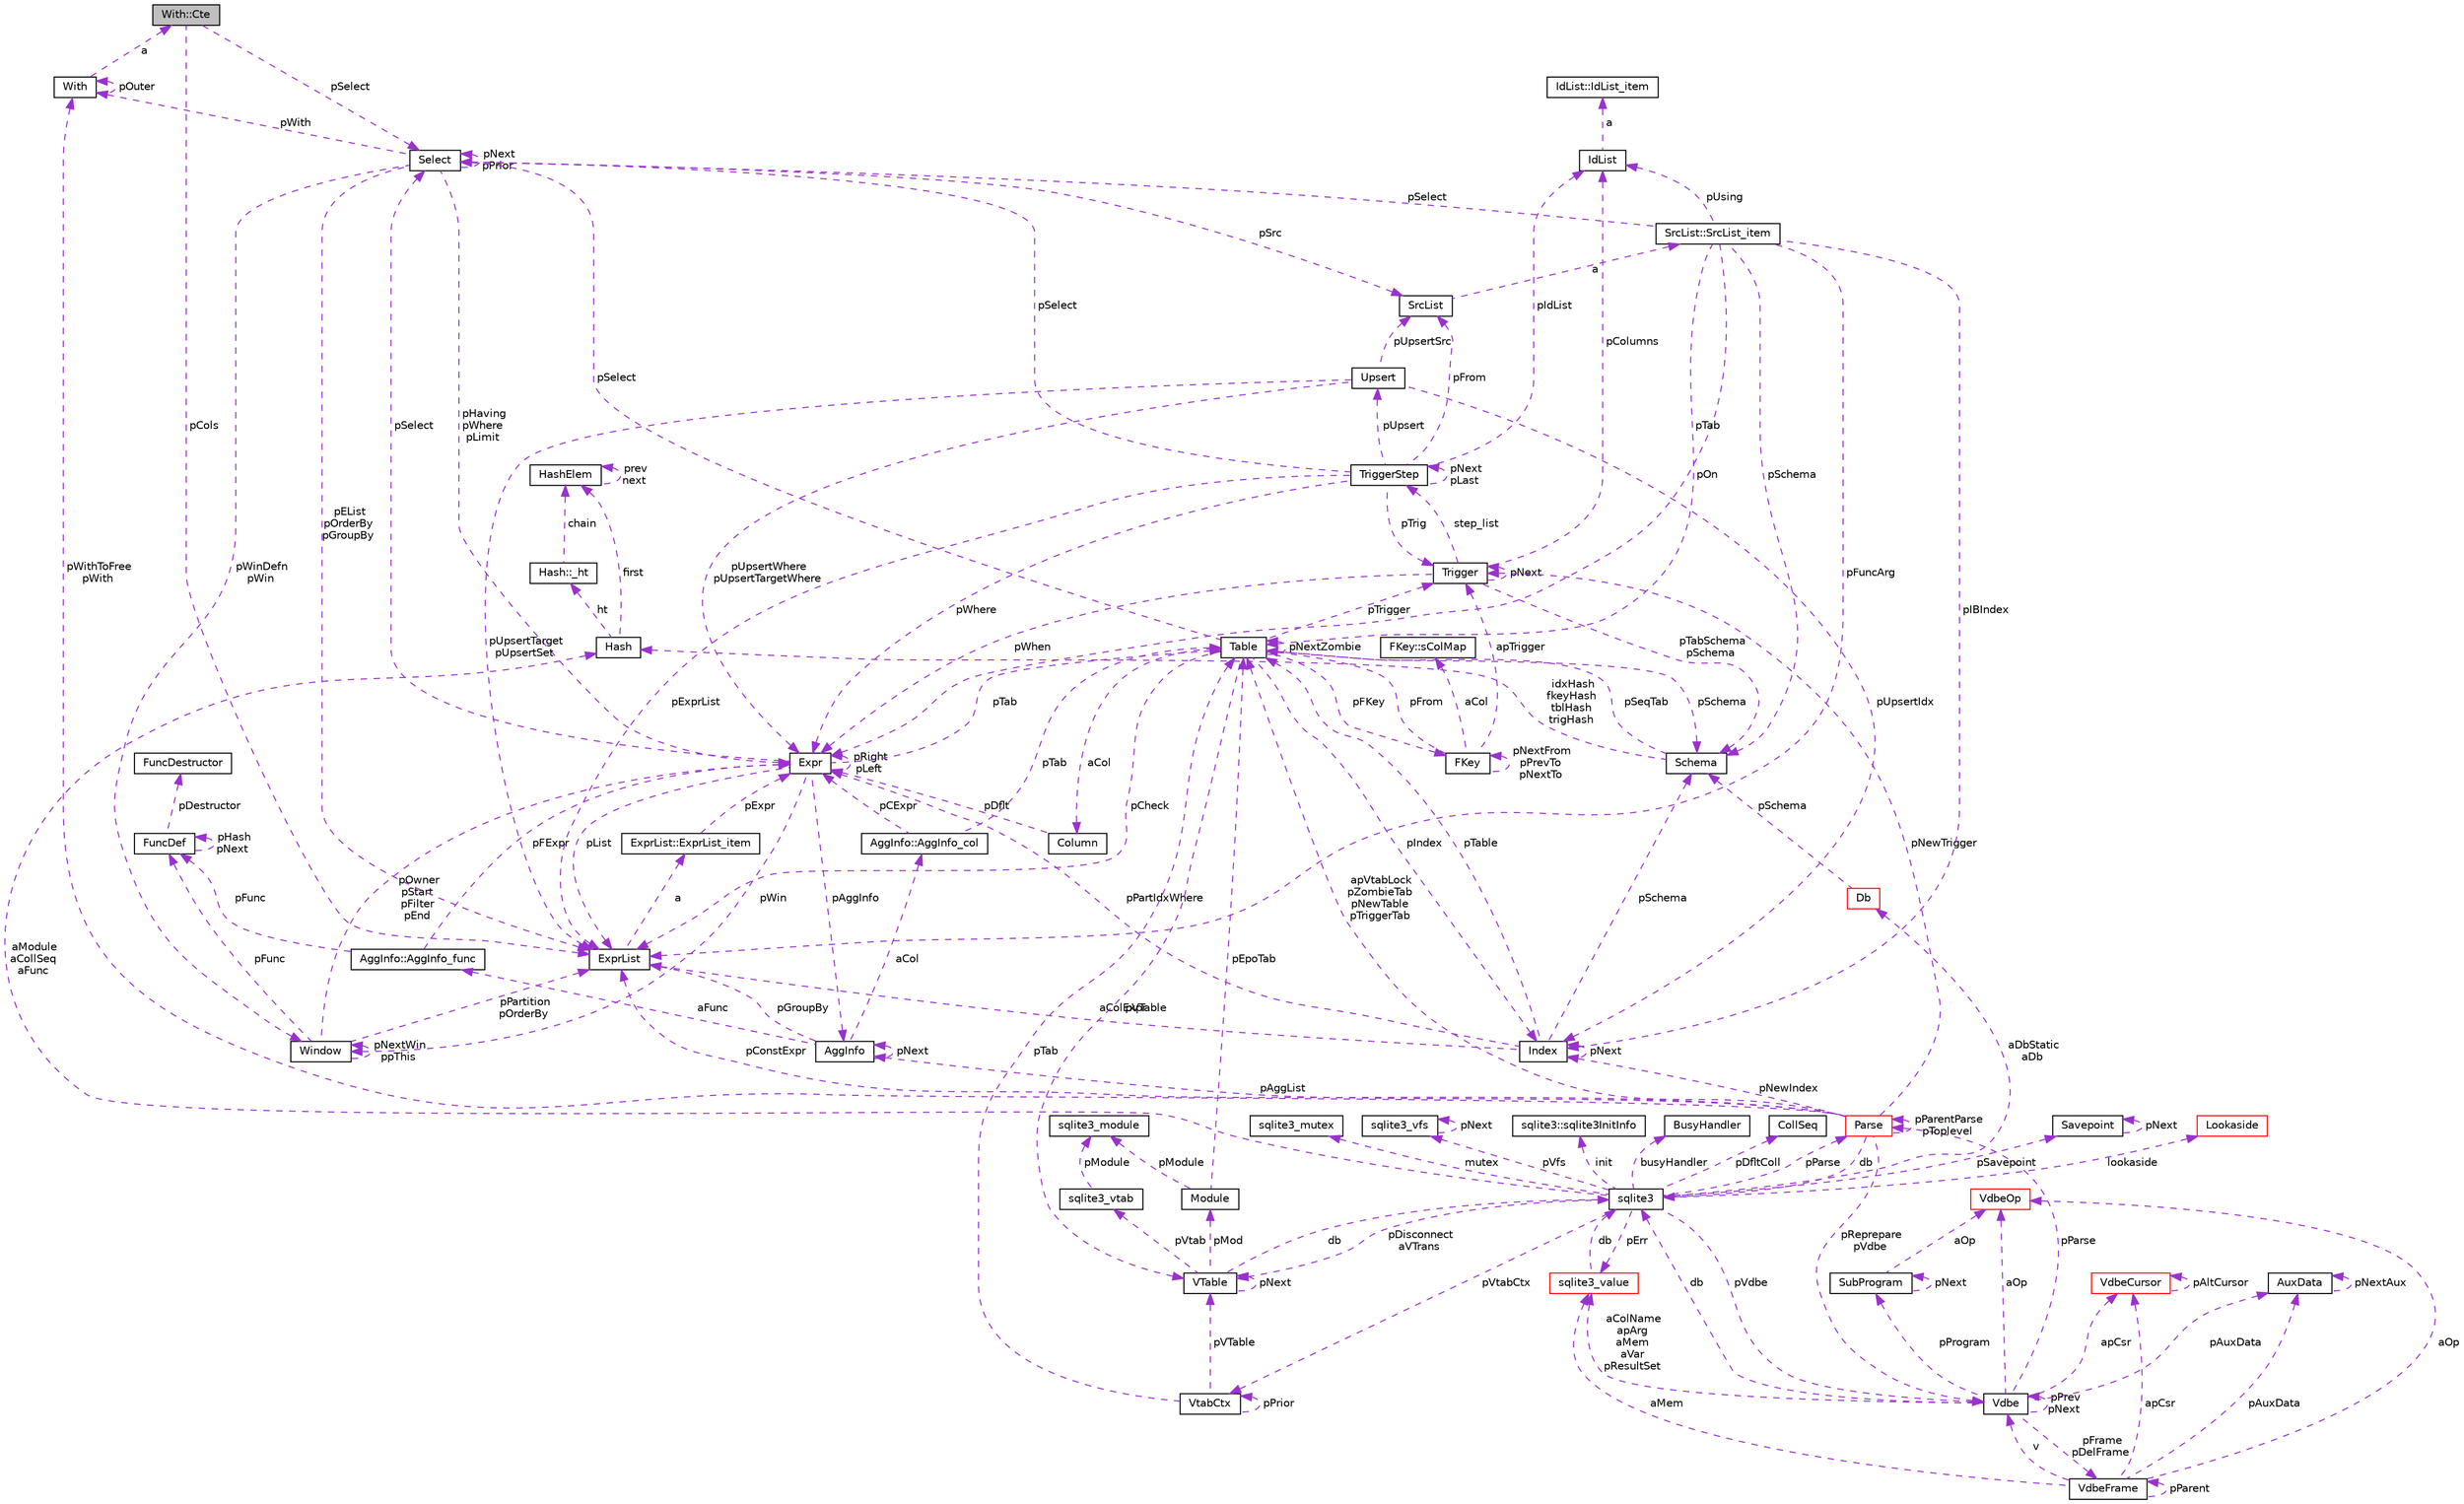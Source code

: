 digraph "With::Cte"
{
 // LATEX_PDF_SIZE
  edge [fontname="Helvetica",fontsize="10",labelfontname="Helvetica",labelfontsize="10"];
  node [fontname="Helvetica",fontsize="10",shape=record];
  Node1 [label="With::Cte",height=0.2,width=0.4,color="black", fillcolor="grey75", style="filled", fontcolor="black",tooltip=" "];
  Node2 -> Node1 [dir="back",color="darkorchid3",fontsize="10",style="dashed",label=" pSelect" ,fontname="Helvetica"];
  Node2 [label="Select",height=0.2,width=0.4,color="black", fillcolor="white", style="filled",URL="$structSelect.html",tooltip=" "];
  Node3 -> Node2 [dir="back",color="darkorchid3",fontsize="10",style="dashed",label=" pHaving\npWhere\npLimit" ,fontname="Helvetica"];
  Node3 [label="Expr",height=0.2,width=0.4,color="black", fillcolor="white", style="filled",URL="$structExpr.html",tooltip=" "];
  Node4 -> Node3 [dir="back",color="darkorchid3",fontsize="10",style="dashed",label=" pAggInfo" ,fontname="Helvetica"];
  Node4 [label="AggInfo",height=0.2,width=0.4,color="black", fillcolor="white", style="filled",URL="$structAggInfo.html",tooltip=" "];
  Node4 -> Node4 [dir="back",color="darkorchid3",fontsize="10",style="dashed",label=" pNext" ,fontname="Helvetica"];
  Node5 -> Node4 [dir="back",color="darkorchid3",fontsize="10",style="dashed",label=" aCol" ,fontname="Helvetica"];
  Node5 [label="AggInfo::AggInfo_col",height=0.2,width=0.4,color="black", fillcolor="white", style="filled",URL="$structAggInfo_1_1AggInfo__col.html",tooltip=" "];
  Node3 -> Node5 [dir="back",color="darkorchid3",fontsize="10",style="dashed",label=" pCExpr" ,fontname="Helvetica"];
  Node6 -> Node5 [dir="back",color="darkorchid3",fontsize="10",style="dashed",label=" pTab" ,fontname="Helvetica"];
  Node6 [label="Table",height=0.2,width=0.4,color="black", fillcolor="white", style="filled",URL="$structTable.html",tooltip=" "];
  Node7 -> Node6 [dir="back",color="darkorchid3",fontsize="10",style="dashed",label=" pSchema" ,fontname="Helvetica"];
  Node7 [label="Schema",height=0.2,width=0.4,color="black", fillcolor="white", style="filled",URL="$structSchema.html",tooltip=" "];
  Node6 -> Node7 [dir="back",color="darkorchid3",fontsize="10",style="dashed",label=" pSeqTab" ,fontname="Helvetica"];
  Node8 -> Node7 [dir="back",color="darkorchid3",fontsize="10",style="dashed",label=" idxHash\nfkeyHash\ntblHash\ntrigHash" ,fontname="Helvetica"];
  Node8 [label="Hash",height=0.2,width=0.4,color="black", fillcolor="white", style="filled",URL="$structHash.html",tooltip=" "];
  Node9 -> Node8 [dir="back",color="darkorchid3",fontsize="10",style="dashed",label=" ht" ,fontname="Helvetica"];
  Node9 [label="Hash::_ht",height=0.2,width=0.4,color="black", fillcolor="white", style="filled",URL="$structHash_1_1__ht.html",tooltip=" "];
  Node10 -> Node9 [dir="back",color="darkorchid3",fontsize="10",style="dashed",label=" chain" ,fontname="Helvetica"];
  Node10 [label="HashElem",height=0.2,width=0.4,color="black", fillcolor="white", style="filled",URL="$structHashElem.html",tooltip=" "];
  Node10 -> Node10 [dir="back",color="darkorchid3",fontsize="10",style="dashed",label=" prev\nnext" ,fontname="Helvetica"];
  Node10 -> Node8 [dir="back",color="darkorchid3",fontsize="10",style="dashed",label=" first" ,fontname="Helvetica"];
  Node11 -> Node6 [dir="back",color="darkorchid3",fontsize="10",style="dashed",label=" aCol" ,fontname="Helvetica"];
  Node11 [label="Column",height=0.2,width=0.4,color="black", fillcolor="white", style="filled",URL="$structColumn.html",tooltip=" "];
  Node3 -> Node11 [dir="back",color="darkorchid3",fontsize="10",style="dashed",label=" pDflt" ,fontname="Helvetica"];
  Node12 -> Node6 [dir="back",color="darkorchid3",fontsize="10",style="dashed",label=" pFKey" ,fontname="Helvetica"];
  Node12 [label="FKey",height=0.2,width=0.4,color="black", fillcolor="white", style="filled",URL="$structFKey.html",tooltip=" "];
  Node13 -> Node12 [dir="back",color="darkorchid3",fontsize="10",style="dashed",label=" aCol" ,fontname="Helvetica"];
  Node13 [label="FKey::sColMap",height=0.2,width=0.4,color="black", fillcolor="white", style="filled",URL="$structFKey_1_1sColMap.html",tooltip=" "];
  Node12 -> Node12 [dir="back",color="darkorchid3",fontsize="10",style="dashed",label=" pNextFrom\npPrevTo\npNextTo" ,fontname="Helvetica"];
  Node6 -> Node12 [dir="back",color="darkorchid3",fontsize="10",style="dashed",label=" pFrom" ,fontname="Helvetica"];
  Node14 -> Node12 [dir="back",color="darkorchid3",fontsize="10",style="dashed",label=" apTrigger" ,fontname="Helvetica"];
  Node14 [label="Trigger",height=0.2,width=0.4,color="black", fillcolor="white", style="filled",URL="$structTrigger.html",tooltip=" "];
  Node15 -> Node14 [dir="back",color="darkorchid3",fontsize="10",style="dashed",label=" step_list" ,fontname="Helvetica"];
  Node15 [label="TriggerStep",height=0.2,width=0.4,color="black", fillcolor="white", style="filled",URL="$structTriggerStep.html",tooltip=" "];
  Node15 -> Node15 [dir="back",color="darkorchid3",fontsize="10",style="dashed",label=" pNext\npLast" ,fontname="Helvetica"];
  Node3 -> Node15 [dir="back",color="darkorchid3",fontsize="10",style="dashed",label=" pWhere" ,fontname="Helvetica"];
  Node16 -> Node15 [dir="back",color="darkorchid3",fontsize="10",style="dashed",label=" pIdList" ,fontname="Helvetica"];
  Node16 [label="IdList",height=0.2,width=0.4,color="black", fillcolor="white", style="filled",URL="$structIdList.html",tooltip=" "];
  Node17 -> Node16 [dir="back",color="darkorchid3",fontsize="10",style="dashed",label=" a" ,fontname="Helvetica"];
  Node17 [label="IdList::IdList_item",height=0.2,width=0.4,color="black", fillcolor="white", style="filled",URL="$structIdList_1_1IdList__item.html",tooltip=" "];
  Node2 -> Node15 [dir="back",color="darkorchid3",fontsize="10",style="dashed",label=" pSelect" ,fontname="Helvetica"];
  Node14 -> Node15 [dir="back",color="darkorchid3",fontsize="10",style="dashed",label=" pTrig" ,fontname="Helvetica"];
  Node18 -> Node15 [dir="back",color="darkorchid3",fontsize="10",style="dashed",label=" pFrom" ,fontname="Helvetica"];
  Node18 [label="SrcList",height=0.2,width=0.4,color="black", fillcolor="white", style="filled",URL="$structSrcList.html",tooltip=" "];
  Node19 -> Node18 [dir="back",color="darkorchid3",fontsize="10",style="dashed",label=" a" ,fontname="Helvetica"];
  Node19 [label="SrcList::SrcList_item",height=0.2,width=0.4,color="black", fillcolor="white", style="filled",URL="$structSrcList_1_1SrcList__item.html",tooltip=" "];
  Node7 -> Node19 [dir="back",color="darkorchid3",fontsize="10",style="dashed",label=" pSchema" ,fontname="Helvetica"];
  Node3 -> Node19 [dir="back",color="darkorchid3",fontsize="10",style="dashed",label=" pOn" ,fontname="Helvetica"];
  Node16 -> Node19 [dir="back",color="darkorchid3",fontsize="10",style="dashed",label=" pUsing" ,fontname="Helvetica"];
  Node6 -> Node19 [dir="back",color="darkorchid3",fontsize="10",style="dashed",label=" pTab" ,fontname="Helvetica"];
  Node2 -> Node19 [dir="back",color="darkorchid3",fontsize="10",style="dashed",label=" pSelect" ,fontname="Helvetica"];
  Node20 -> Node19 [dir="back",color="darkorchid3",fontsize="10",style="dashed",label=" pIBIndex" ,fontname="Helvetica"];
  Node20 [label="Index",height=0.2,width=0.4,color="black", fillcolor="white", style="filled",URL="$structIndex.html",tooltip=" "];
  Node7 -> Node20 [dir="back",color="darkorchid3",fontsize="10",style="dashed",label=" pSchema" ,fontname="Helvetica"];
  Node3 -> Node20 [dir="back",color="darkorchid3",fontsize="10",style="dashed",label=" pPartIdxWhere" ,fontname="Helvetica"];
  Node6 -> Node20 [dir="back",color="darkorchid3",fontsize="10",style="dashed",label=" pTable" ,fontname="Helvetica"];
  Node21 -> Node20 [dir="back",color="darkorchid3",fontsize="10",style="dashed",label=" aColExpr" ,fontname="Helvetica"];
  Node21 [label="ExprList",height=0.2,width=0.4,color="black", fillcolor="white", style="filled",URL="$structExprList.html",tooltip=" "];
  Node22 -> Node21 [dir="back",color="darkorchid3",fontsize="10",style="dashed",label=" a" ,fontname="Helvetica"];
  Node22 [label="ExprList::ExprList_item",height=0.2,width=0.4,color="black", fillcolor="white", style="filled",URL="$structExprList_1_1ExprList__item.html",tooltip=" "];
  Node3 -> Node22 [dir="back",color="darkorchid3",fontsize="10",style="dashed",label=" pExpr" ,fontname="Helvetica"];
  Node20 -> Node20 [dir="back",color="darkorchid3",fontsize="10",style="dashed",label=" pNext" ,fontname="Helvetica"];
  Node21 -> Node19 [dir="back",color="darkorchid3",fontsize="10",style="dashed",label=" pFuncArg" ,fontname="Helvetica"];
  Node21 -> Node15 [dir="back",color="darkorchid3",fontsize="10",style="dashed",label=" pExprList" ,fontname="Helvetica"];
  Node23 -> Node15 [dir="back",color="darkorchid3",fontsize="10",style="dashed",label=" pUpsert" ,fontname="Helvetica"];
  Node23 [label="Upsert",height=0.2,width=0.4,color="black", fillcolor="white", style="filled",URL="$structUpsert.html",tooltip=" "];
  Node3 -> Node23 [dir="back",color="darkorchid3",fontsize="10",style="dashed",label=" pUpsertWhere\npUpsertTargetWhere" ,fontname="Helvetica"];
  Node18 -> Node23 [dir="back",color="darkorchid3",fontsize="10",style="dashed",label=" pUpsertSrc" ,fontname="Helvetica"];
  Node20 -> Node23 [dir="back",color="darkorchid3",fontsize="10",style="dashed",label=" pUpsertIdx" ,fontname="Helvetica"];
  Node21 -> Node23 [dir="back",color="darkorchid3",fontsize="10",style="dashed",label=" pUpsertTarget\npUpsertSet" ,fontname="Helvetica"];
  Node7 -> Node14 [dir="back",color="darkorchid3",fontsize="10",style="dashed",label=" pTabSchema\npSchema" ,fontname="Helvetica"];
  Node3 -> Node14 [dir="back",color="darkorchid3",fontsize="10",style="dashed",label=" pWhen" ,fontname="Helvetica"];
  Node16 -> Node14 [dir="back",color="darkorchid3",fontsize="10",style="dashed",label=" pColumns" ,fontname="Helvetica"];
  Node14 -> Node14 [dir="back",color="darkorchid3",fontsize="10",style="dashed",label=" pNext" ,fontname="Helvetica"];
  Node24 -> Node6 [dir="back",color="darkorchid3",fontsize="10",style="dashed",label=" pVTable" ,fontname="Helvetica"];
  Node24 [label="VTable",height=0.2,width=0.4,color="black", fillcolor="white", style="filled",URL="$structVTable.html",tooltip=" "];
  Node25 -> Node24 [dir="back",color="darkorchid3",fontsize="10",style="dashed",label=" db" ,fontname="Helvetica"];
  Node25 [label="sqlite3",height=0.2,width=0.4,color="black", fillcolor="white", style="filled",URL="$structsqlite3.html",tooltip=" "];
  Node26 -> Node25 [dir="back",color="darkorchid3",fontsize="10",style="dashed",label=" pVdbe" ,fontname="Helvetica"];
  Node26 [label="Vdbe",height=0.2,width=0.4,color="black", fillcolor="white", style="filled",URL="$structVdbe.html",tooltip=" "];
  Node26 -> Node26 [dir="back",color="darkorchid3",fontsize="10",style="dashed",label=" pPrev\npNext" ,fontname="Helvetica"];
  Node25 -> Node26 [dir="back",color="darkorchid3",fontsize="10",style="dashed",label=" db" ,fontname="Helvetica"];
  Node27 -> Node26 [dir="back",color="darkorchid3",fontsize="10",style="dashed",label=" aColName\napArg\naMem\naVar\npResultSet" ,fontname="Helvetica"];
  Node27 [label="sqlite3_value",height=0.2,width=0.4,color="red", fillcolor="white", style="filled",URL="$structsqlite3__value.html",tooltip=" "];
  Node25 -> Node27 [dir="back",color="darkorchid3",fontsize="10",style="dashed",label=" db" ,fontname="Helvetica"];
  Node31 -> Node26 [dir="back",color="darkorchid3",fontsize="10",style="dashed",label=" pFrame\npDelFrame" ,fontname="Helvetica"];
  Node31 [label="VdbeFrame",height=0.2,width=0.4,color="black", fillcolor="white", style="filled",URL="$structVdbeFrame.html",tooltip=" "];
  Node26 -> Node31 [dir="back",color="darkorchid3",fontsize="10",style="dashed",label=" v" ,fontname="Helvetica"];
  Node27 -> Node31 [dir="back",color="darkorchid3",fontsize="10",style="dashed",label=" aMem" ,fontname="Helvetica"];
  Node31 -> Node31 [dir="back",color="darkorchid3",fontsize="10",style="dashed",label=" pParent" ,fontname="Helvetica"];
  Node32 -> Node31 [dir="back",color="darkorchid3",fontsize="10",style="dashed",label=" pAuxData" ,fontname="Helvetica"];
  Node32 [label="AuxData",height=0.2,width=0.4,color="black", fillcolor="white", style="filled",URL="$structAuxData.html",tooltip=" "];
  Node32 -> Node32 [dir="back",color="darkorchid3",fontsize="10",style="dashed",label=" pNextAux" ,fontname="Helvetica"];
  Node33 -> Node31 [dir="back",color="darkorchid3",fontsize="10",style="dashed",label=" apCsr" ,fontname="Helvetica"];
  Node33 [label="VdbeCursor",height=0.2,width=0.4,color="red", fillcolor="white", style="filled",URL="$structVdbeCursor.html",tooltip=" "];
  Node33 -> Node33 [dir="back",color="darkorchid3",fontsize="10",style="dashed",label=" pAltCursor" ,fontname="Helvetica"];
  Node68 -> Node31 [dir="back",color="darkorchid3",fontsize="10",style="dashed",label=" aOp" ,fontname="Helvetica"];
  Node68 [label="VdbeOp",height=0.2,width=0.4,color="red", fillcolor="white", style="filled",URL="$structVdbeOp.html",tooltip=" "];
  Node32 -> Node26 [dir="back",color="darkorchid3",fontsize="10",style="dashed",label=" pAuxData" ,fontname="Helvetica"];
  Node70 -> Node26 [dir="back",color="darkorchid3",fontsize="10",style="dashed",label=" pProgram" ,fontname="Helvetica"];
  Node70 [label="SubProgram",height=0.2,width=0.4,color="black", fillcolor="white", style="filled",URL="$structSubProgram.html",tooltip=" "];
  Node70 -> Node70 [dir="back",color="darkorchid3",fontsize="10",style="dashed",label=" pNext" ,fontname="Helvetica"];
  Node68 -> Node70 [dir="back",color="darkorchid3",fontsize="10",style="dashed",label=" aOp" ,fontname="Helvetica"];
  Node33 -> Node26 [dir="back",color="darkorchid3",fontsize="10",style="dashed",label=" apCsr" ,fontname="Helvetica"];
  Node72 -> Node26 [dir="back",color="darkorchid3",fontsize="10",style="dashed",label=" pParse" ,fontname="Helvetica"];
  Node72 [label="Parse",height=0.2,width=0.4,color="red", fillcolor="white", style="filled",URL="$structParse.html",tooltip=" "];
  Node4 -> Node72 [dir="back",color="darkorchid3",fontsize="10",style="dashed",label=" pAggList" ,fontname="Helvetica"];
  Node26 -> Node72 [dir="back",color="darkorchid3",fontsize="10",style="dashed",label=" pReprepare\npVdbe" ,fontname="Helvetica"];
  Node25 -> Node72 [dir="back",color="darkorchid3",fontsize="10",style="dashed",label=" db" ,fontname="Helvetica"];
  Node75 -> Node72 [dir="back",color="darkorchid3",fontsize="10",style="dashed",label=" pWithToFree\npWith" ,fontname="Helvetica"];
  Node75 [label="With",height=0.2,width=0.4,color="black", fillcolor="white", style="filled",URL="$structWith.html",tooltip=" "];
  Node1 -> Node75 [dir="back",color="darkorchid3",fontsize="10",style="dashed",label=" a" ,fontname="Helvetica"];
  Node75 -> Node75 [dir="back",color="darkorchid3",fontsize="10",style="dashed",label=" pOuter" ,fontname="Helvetica"];
  Node6 -> Node72 [dir="back",color="darkorchid3",fontsize="10",style="dashed",label=" apVtabLock\npZombieTab\npNewTable\npTriggerTab" ,fontname="Helvetica"];
  Node14 -> Node72 [dir="back",color="darkorchid3",fontsize="10",style="dashed",label=" pNewTrigger" ,fontname="Helvetica"];
  Node20 -> Node72 [dir="back",color="darkorchid3",fontsize="10",style="dashed",label=" pNewIndex" ,fontname="Helvetica"];
  Node21 -> Node72 [dir="back",color="darkorchid3",fontsize="10",style="dashed",label=" pConstExpr" ,fontname="Helvetica"];
  Node72 -> Node72 [dir="back",color="darkorchid3",fontsize="10",style="dashed",label=" pParentParse\npToplevel" ,fontname="Helvetica"];
  Node68 -> Node26 [dir="back",color="darkorchid3",fontsize="10",style="dashed",label=" aOp" ,fontname="Helvetica"];
  Node79 -> Node25 [dir="back",color="darkorchid3",fontsize="10",style="dashed",label=" pSavepoint" ,fontname="Helvetica"];
  Node79 [label="Savepoint",height=0.2,width=0.4,color="black", fillcolor="white", style="filled",URL="$structSavepoint.html",tooltip=" "];
  Node79 -> Node79 [dir="back",color="darkorchid3",fontsize="10",style="dashed",label=" pNext" ,fontname="Helvetica"];
  Node80 -> Node25 [dir="back",color="darkorchid3",fontsize="10",style="dashed",label=" lookaside" ,fontname="Helvetica"];
  Node80 [label="Lookaside",height=0.2,width=0.4,color="red", fillcolor="white", style="filled",URL="$structLookaside.html",tooltip=" "];
  Node27 -> Node25 [dir="back",color="darkorchid3",fontsize="10",style="dashed",label=" pErr" ,fontname="Helvetica"];
  Node38 -> Node25 [dir="back",color="darkorchid3",fontsize="10",style="dashed",label=" mutex" ,fontname="Helvetica"];
  Node38 [label="sqlite3_mutex",height=0.2,width=0.4,color="black", fillcolor="white", style="filled",URL="$structsqlite3__mutex.html",tooltip=" "];
  Node49 -> Node25 [dir="back",color="darkorchid3",fontsize="10",style="dashed",label=" pVfs" ,fontname="Helvetica"];
  Node49 [label="sqlite3_vfs",height=0.2,width=0.4,color="black", fillcolor="white", style="filled",URL="$structsqlite3__vfs.html",tooltip=" "];
  Node49 -> Node49 [dir="back",color="darkorchid3",fontsize="10",style="dashed",label=" pNext" ,fontname="Helvetica"];
  Node82 -> Node25 [dir="back",color="darkorchid3",fontsize="10",style="dashed",label=" init" ,fontname="Helvetica"];
  Node82 [label="sqlite3::sqlite3InitInfo",height=0.2,width=0.4,color="black", fillcolor="white", style="filled",URL="$structsqlite3_1_1sqlite3InitInfo.html",tooltip=" "];
  Node83 -> Node25 [dir="back",color="darkorchid3",fontsize="10",style="dashed",label=" busyHandler" ,fontname="Helvetica"];
  Node83 [label="BusyHandler",height=0.2,width=0.4,color="black", fillcolor="white", style="filled",URL="$structBusyHandler.html",tooltip=" "];
  Node84 -> Node25 [dir="back",color="darkorchid3",fontsize="10",style="dashed",label=" pVtabCtx" ,fontname="Helvetica"];
  Node84 [label="VtabCtx",height=0.2,width=0.4,color="black", fillcolor="white", style="filled",URL="$structVtabCtx.html",tooltip=" "];
  Node84 -> Node84 [dir="back",color="darkorchid3",fontsize="10",style="dashed",label=" pPrior" ,fontname="Helvetica"];
  Node24 -> Node84 [dir="back",color="darkorchid3",fontsize="10",style="dashed",label=" pVTable" ,fontname="Helvetica"];
  Node6 -> Node84 [dir="back",color="darkorchid3",fontsize="10",style="dashed",label=" pTab" ,fontname="Helvetica"];
  Node54 -> Node25 [dir="back",color="darkorchid3",fontsize="10",style="dashed",label=" pDfltColl" ,fontname="Helvetica"];
  Node54 [label="CollSeq",height=0.2,width=0.4,color="black", fillcolor="white", style="filled",URL="$structCollSeq.html",tooltip=" "];
  Node24 -> Node25 [dir="back",color="darkorchid3",fontsize="10",style="dashed",label=" pDisconnect\naVTrans" ,fontname="Helvetica"];
  Node85 -> Node25 [dir="back",color="darkorchid3",fontsize="10",style="dashed",label=" aDbStatic\naDb" ,fontname="Helvetica"];
  Node85 [label="Db",height=0.2,width=0.4,color="red", fillcolor="white", style="filled",URL="$structDb.html",tooltip=" "];
  Node7 -> Node85 [dir="back",color="darkorchid3",fontsize="10",style="dashed",label=" pSchema" ,fontname="Helvetica"];
  Node8 -> Node25 [dir="back",color="darkorchid3",fontsize="10",style="dashed",label=" aModule\naCollSeq\naFunc" ,fontname="Helvetica"];
  Node72 -> Node25 [dir="back",color="darkorchid3",fontsize="10",style="dashed",label=" pParse" ,fontname="Helvetica"];
  Node24 -> Node24 [dir="back",color="darkorchid3",fontsize="10",style="dashed",label=" pNext" ,fontname="Helvetica"];
  Node86 -> Node24 [dir="back",color="darkorchid3",fontsize="10",style="dashed",label=" pMod" ,fontname="Helvetica"];
  Node86 [label="Module",height=0.2,width=0.4,color="black", fillcolor="white", style="filled",URL="$structModule.html",tooltip=" "];
  Node57 -> Node86 [dir="back",color="darkorchid3",fontsize="10",style="dashed",label=" pModule" ,fontname="Helvetica"];
  Node57 [label="sqlite3_module",height=0.2,width=0.4,color="black", fillcolor="white", style="filled",URL="$structsqlite3__module.html",tooltip=" "];
  Node6 -> Node86 [dir="back",color="darkorchid3",fontsize="10",style="dashed",label=" pEpoTab" ,fontname="Helvetica"];
  Node56 -> Node24 [dir="back",color="darkorchid3",fontsize="10",style="dashed",label=" pVtab" ,fontname="Helvetica"];
  Node56 [label="sqlite3_vtab",height=0.2,width=0.4,color="black", fillcolor="white", style="filled",URL="$structsqlite3__vtab.html",tooltip=" "];
  Node57 -> Node56 [dir="back",color="darkorchid3",fontsize="10",style="dashed",label=" pModule" ,fontname="Helvetica"];
  Node6 -> Node6 [dir="back",color="darkorchid3",fontsize="10",style="dashed",label=" pNextZombie" ,fontname="Helvetica"];
  Node14 -> Node6 [dir="back",color="darkorchid3",fontsize="10",style="dashed",label=" pTrigger" ,fontname="Helvetica"];
  Node2 -> Node6 [dir="back",color="darkorchid3",fontsize="10",style="dashed",label=" pSelect" ,fontname="Helvetica"];
  Node21 -> Node6 [dir="back",color="darkorchid3",fontsize="10",style="dashed",label=" pCheck" ,fontname="Helvetica"];
  Node20 -> Node6 [dir="back",color="darkorchid3",fontsize="10",style="dashed",label=" pIndex" ,fontname="Helvetica"];
  Node87 -> Node4 [dir="back",color="darkorchid3",fontsize="10",style="dashed",label=" aFunc" ,fontname="Helvetica"];
  Node87 [label="AggInfo::AggInfo_func",height=0.2,width=0.4,color="black", fillcolor="white", style="filled",URL="$structAggInfo_1_1AggInfo__func.html",tooltip=" "];
  Node3 -> Node87 [dir="back",color="darkorchid3",fontsize="10",style="dashed",label=" pFExpr" ,fontname="Helvetica"];
  Node29 -> Node87 [dir="back",color="darkorchid3",fontsize="10",style="dashed",label=" pFunc" ,fontname="Helvetica"];
  Node29 [label="FuncDef",height=0.2,width=0.4,color="black", fillcolor="white", style="filled",URL="$structFuncDef.html",tooltip=" "];
  Node30 -> Node29 [dir="back",color="darkorchid3",fontsize="10",style="dashed",label=" pDestructor" ,fontname="Helvetica"];
  Node30 [label="FuncDestructor",height=0.2,width=0.4,color="black", fillcolor="white", style="filled",URL="$structFuncDestructor.html",tooltip=" "];
  Node29 -> Node29 [dir="back",color="darkorchid3",fontsize="10",style="dashed",label=" pHash\npNext" ,fontname="Helvetica"];
  Node21 -> Node4 [dir="back",color="darkorchid3",fontsize="10",style="dashed",label=" pGroupBy" ,fontname="Helvetica"];
  Node3 -> Node3 [dir="back",color="darkorchid3",fontsize="10",style="dashed",label=" pRight\npLeft" ,fontname="Helvetica"];
  Node6 -> Node3 [dir="back",color="darkorchid3",fontsize="10",style="dashed",label=" pTab" ,fontname="Helvetica"];
  Node2 -> Node3 [dir="back",color="darkorchid3",fontsize="10",style="dashed",label=" pSelect" ,fontname="Helvetica"];
  Node21 -> Node3 [dir="back",color="darkorchid3",fontsize="10",style="dashed",label=" pList" ,fontname="Helvetica"];
  Node88 -> Node3 [dir="back",color="darkorchid3",fontsize="10",style="dashed",label=" pWin" ,fontname="Helvetica"];
  Node88 [label="Window",height=0.2,width=0.4,color="black", fillcolor="white", style="filled",URL="$structWindow.html",tooltip=" "];
  Node3 -> Node88 [dir="back",color="darkorchid3",fontsize="10",style="dashed",label=" pOwner\npStart\npFilter\npEnd" ,fontname="Helvetica"];
  Node21 -> Node88 [dir="back",color="darkorchid3",fontsize="10",style="dashed",label=" pPartition\npOrderBy" ,fontname="Helvetica"];
  Node29 -> Node88 [dir="back",color="darkorchid3",fontsize="10",style="dashed",label=" pFunc" ,fontname="Helvetica"];
  Node88 -> Node88 [dir="back",color="darkorchid3",fontsize="10",style="dashed",label=" pNextWin\nppThis" ,fontname="Helvetica"];
  Node75 -> Node2 [dir="back",color="darkorchid3",fontsize="10",style="dashed",label=" pWith" ,fontname="Helvetica"];
  Node2 -> Node2 [dir="back",color="darkorchid3",fontsize="10",style="dashed",label=" pNext\npPrior" ,fontname="Helvetica"];
  Node18 -> Node2 [dir="back",color="darkorchid3",fontsize="10",style="dashed",label=" pSrc" ,fontname="Helvetica"];
  Node21 -> Node2 [dir="back",color="darkorchid3",fontsize="10",style="dashed",label=" pEList\npOrderBy\npGroupBy" ,fontname="Helvetica"];
  Node88 -> Node2 [dir="back",color="darkorchid3",fontsize="10",style="dashed",label=" pWinDefn\npWin" ,fontname="Helvetica"];
  Node21 -> Node1 [dir="back",color="darkorchid3",fontsize="10",style="dashed",label=" pCols" ,fontname="Helvetica"];
}
